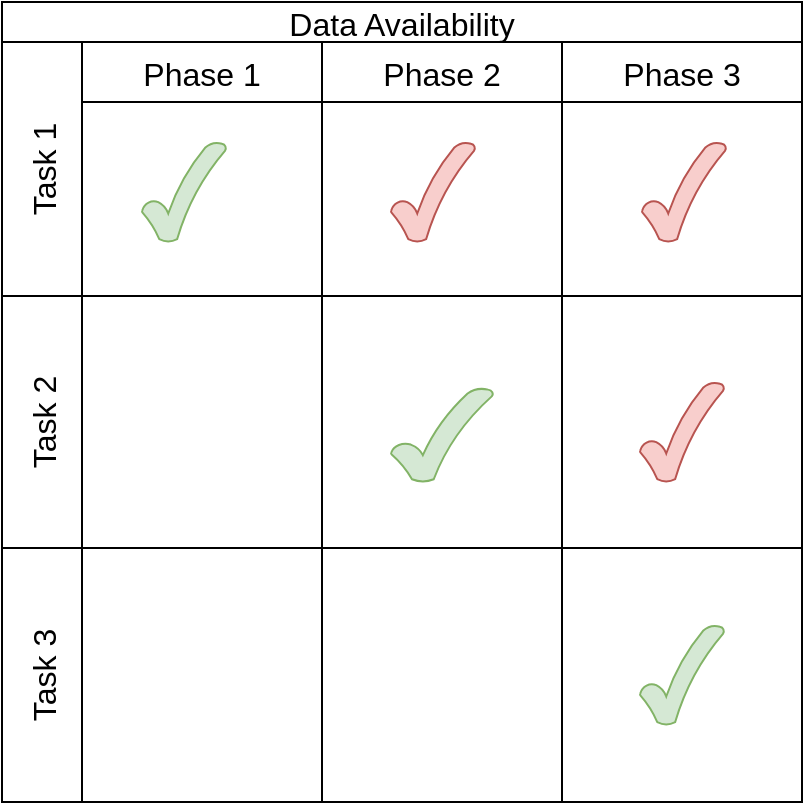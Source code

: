 <mxfile version="24.5.4" type="github">
  <diagram name="Page-1" id="Sgc5ljIgetAQjRdi-y6E">
    <mxGraphModel dx="1242" dy="701" grid="1" gridSize="10" guides="1" tooltips="1" connect="1" arrows="1" fold="1" page="1" pageScale="1" pageWidth="850" pageHeight="1100" math="0" shadow="0">
      <root>
        <mxCell id="0" />
        <mxCell id="1" parent="0" />
        <mxCell id="eU74bSJVZi2-KE8Z9VMp-1" value="Data Availability" style="shape=table;childLayout=tableLayout;startSize=20;collapsible=0;recursiveResize=0;expand=0;fontSize=16;" vertex="1" parent="1">
          <mxGeometry x="40" y="80" width="400" height="400" as="geometry" />
        </mxCell>
        <mxCell id="eU74bSJVZi2-KE8Z9VMp-2" value="Task 1" style="shape=tableRow;horizontal=0;swimlaneHead=0;swimlaneBody=0;top=0;left=0;strokeColor=inherit;bottom=0;right=0;dropTarget=0;fontStyle=0;fillColor=none;points=[[0,0.5],[1,0.5]];portConstraint=eastwest;startSize=40;collapsible=0;recursiveResize=0;expand=0;fontSize=16;" vertex="1" parent="eU74bSJVZi2-KE8Z9VMp-1">
          <mxGeometry y="20" width="400" height="127" as="geometry" />
        </mxCell>
        <mxCell id="eU74bSJVZi2-KE8Z9VMp-3" value="Phase 1" style="swimlane;swimlaneHead=0;swimlaneBody=0;fontStyle=0;strokeColor=inherit;connectable=0;fillColor=none;startSize=30;collapsible=0;recursiveResize=0;expand=0;fontSize=16;" vertex="1" parent="eU74bSJVZi2-KE8Z9VMp-2">
          <mxGeometry x="40" width="120" height="127" as="geometry">
            <mxRectangle width="120" height="127" as="alternateBounds" />
          </mxGeometry>
        </mxCell>
        <mxCell id="eU74bSJVZi2-KE8Z9VMp-16" value="" style="verticalLabelPosition=bottom;verticalAlign=top;html=1;shape=mxgraph.basic.tick;fillColor=#d5e8d4;strokeColor=#82b366;" vertex="1" parent="eU74bSJVZi2-KE8Z9VMp-3">
          <mxGeometry x="30" y="50" width="42" height="50" as="geometry" />
        </mxCell>
        <mxCell id="eU74bSJVZi2-KE8Z9VMp-4" value="Phase 2" style="swimlane;swimlaneHead=0;swimlaneBody=0;fontStyle=0;strokeColor=inherit;connectable=0;fillColor=none;startSize=30;collapsible=0;recursiveResize=0;expand=0;fontSize=16;" vertex="1" parent="eU74bSJVZi2-KE8Z9VMp-2">
          <mxGeometry x="160" width="120" height="127" as="geometry">
            <mxRectangle width="120" height="127" as="alternateBounds" />
          </mxGeometry>
        </mxCell>
        <mxCell id="eU74bSJVZi2-KE8Z9VMp-19" value="" style="verticalLabelPosition=bottom;verticalAlign=top;html=1;shape=mxgraph.basic.tick;fillColor=#f8cecc;strokeColor=#b85450;" vertex="1" parent="eU74bSJVZi2-KE8Z9VMp-4">
          <mxGeometry x="34.5" y="50" width="42" height="50" as="geometry" />
        </mxCell>
        <mxCell id="eU74bSJVZi2-KE8Z9VMp-5" value="Phase 3" style="swimlane;swimlaneHead=0;swimlaneBody=0;fontStyle=0;strokeColor=inherit;connectable=0;fillColor=none;startSize=30;collapsible=0;recursiveResize=0;expand=0;fontSize=16;" vertex="1" parent="eU74bSJVZi2-KE8Z9VMp-2">
          <mxGeometry x="280" width="120" height="127" as="geometry">
            <mxRectangle width="120" height="127" as="alternateBounds" />
          </mxGeometry>
        </mxCell>
        <mxCell id="eU74bSJVZi2-KE8Z9VMp-20" value="" style="verticalLabelPosition=bottom;verticalAlign=top;html=1;shape=mxgraph.basic.tick;fillColor=#f8cecc;strokeColor=#b85450;" vertex="1" parent="eU74bSJVZi2-KE8Z9VMp-5">
          <mxGeometry x="40" y="50" width="42" height="50" as="geometry" />
        </mxCell>
        <mxCell id="eU74bSJVZi2-KE8Z9VMp-6" value="Task 2" style="shape=tableRow;horizontal=0;swimlaneHead=0;swimlaneBody=0;top=0;left=0;strokeColor=inherit;bottom=0;right=0;dropTarget=0;fontStyle=0;fillColor=none;points=[[0,0.5],[1,0.5]];portConstraint=eastwest;startSize=40;collapsible=0;recursiveResize=0;expand=0;fontSize=16;" vertex="1" parent="eU74bSJVZi2-KE8Z9VMp-1">
          <mxGeometry y="147" width="400" height="126" as="geometry" />
        </mxCell>
        <mxCell id="eU74bSJVZi2-KE8Z9VMp-7" value="" style="swimlane;swimlaneHead=0;swimlaneBody=0;fontStyle=0;connectable=0;strokeColor=inherit;fillColor=none;startSize=0;collapsible=0;recursiveResize=0;expand=0;fontSize=16;" vertex="1" parent="eU74bSJVZi2-KE8Z9VMp-6">
          <mxGeometry x="40" width="120" height="126" as="geometry">
            <mxRectangle width="120" height="126" as="alternateBounds" />
          </mxGeometry>
        </mxCell>
        <mxCell id="eU74bSJVZi2-KE8Z9VMp-8" value="" style="swimlane;swimlaneHead=0;swimlaneBody=0;fontStyle=0;connectable=0;strokeColor=inherit;fillColor=none;startSize=0;collapsible=0;recursiveResize=0;expand=0;fontSize=16;" vertex="1" parent="eU74bSJVZi2-KE8Z9VMp-6">
          <mxGeometry x="160" width="120" height="126" as="geometry">
            <mxRectangle width="120" height="126" as="alternateBounds" />
          </mxGeometry>
        </mxCell>
        <mxCell id="eU74bSJVZi2-KE8Z9VMp-15" value="" style="verticalLabelPosition=bottom;verticalAlign=top;html=1;shape=mxgraph.basic.tick;fillColor=#d5e8d4;strokeColor=#82b366;" vertex="1" parent="eU74bSJVZi2-KE8Z9VMp-8">
          <mxGeometry x="34.5" y="46" width="51" height="47" as="geometry" />
        </mxCell>
        <mxCell id="eU74bSJVZi2-KE8Z9VMp-9" value="" style="swimlane;swimlaneHead=0;swimlaneBody=0;fontStyle=0;connectable=0;strokeColor=inherit;fillColor=none;startSize=0;collapsible=0;recursiveResize=0;expand=0;fontSize=16;" vertex="1" parent="eU74bSJVZi2-KE8Z9VMp-6">
          <mxGeometry x="280" width="120" height="126" as="geometry">
            <mxRectangle width="120" height="126" as="alternateBounds" />
          </mxGeometry>
        </mxCell>
        <mxCell id="eU74bSJVZi2-KE8Z9VMp-21" value="" style="verticalLabelPosition=bottom;verticalAlign=top;html=1;shape=mxgraph.basic.tick;fillColor=#f8cecc;strokeColor=#b85450;" vertex="1" parent="eU74bSJVZi2-KE8Z9VMp-9">
          <mxGeometry x="39" y="43" width="42" height="50" as="geometry" />
        </mxCell>
        <mxCell id="eU74bSJVZi2-KE8Z9VMp-10" value="Task 3" style="shape=tableRow;horizontal=0;swimlaneHead=0;swimlaneBody=0;top=0;left=0;strokeColor=inherit;bottom=0;right=0;dropTarget=0;fontStyle=0;fillColor=none;points=[[0,0.5],[1,0.5]];portConstraint=eastwest;startSize=40;collapsible=0;recursiveResize=0;expand=0;fontSize=16;" vertex="1" parent="eU74bSJVZi2-KE8Z9VMp-1">
          <mxGeometry y="273" width="400" height="127" as="geometry" />
        </mxCell>
        <mxCell id="eU74bSJVZi2-KE8Z9VMp-11" value="" style="swimlane;swimlaneHead=0;swimlaneBody=0;fontStyle=0;connectable=0;strokeColor=inherit;fillColor=none;startSize=0;collapsible=0;recursiveResize=0;expand=0;fontSize=16;" vertex="1" parent="eU74bSJVZi2-KE8Z9VMp-10">
          <mxGeometry x="40" width="120" height="127" as="geometry">
            <mxRectangle width="120" height="127" as="alternateBounds" />
          </mxGeometry>
        </mxCell>
        <mxCell id="eU74bSJVZi2-KE8Z9VMp-12" value="" style="swimlane;swimlaneHead=0;swimlaneBody=0;fontStyle=0;connectable=0;strokeColor=inherit;fillColor=none;startSize=0;collapsible=0;recursiveResize=0;expand=0;fontSize=16;" vertex="1" parent="eU74bSJVZi2-KE8Z9VMp-10">
          <mxGeometry x="160" width="120" height="127" as="geometry">
            <mxRectangle width="120" height="127" as="alternateBounds" />
          </mxGeometry>
        </mxCell>
        <mxCell id="eU74bSJVZi2-KE8Z9VMp-13" value="" style="swimlane;swimlaneHead=0;swimlaneBody=0;fontStyle=0;connectable=0;strokeColor=inherit;fillColor=none;startSize=0;collapsible=0;recursiveResize=0;expand=0;fontSize=16;" vertex="1" parent="eU74bSJVZi2-KE8Z9VMp-10">
          <mxGeometry x="280" width="120" height="127" as="geometry">
            <mxRectangle width="120" height="127" as="alternateBounds" />
          </mxGeometry>
        </mxCell>
        <mxCell id="eU74bSJVZi2-KE8Z9VMp-17" value="" style="verticalLabelPosition=bottom;verticalAlign=top;html=1;shape=mxgraph.basic.tick;fillColor=#d5e8d4;strokeColor=#82b366;" vertex="1" parent="eU74bSJVZi2-KE8Z9VMp-13">
          <mxGeometry x="39" y="38.5" width="42" height="50" as="geometry" />
        </mxCell>
      </root>
    </mxGraphModel>
  </diagram>
</mxfile>
